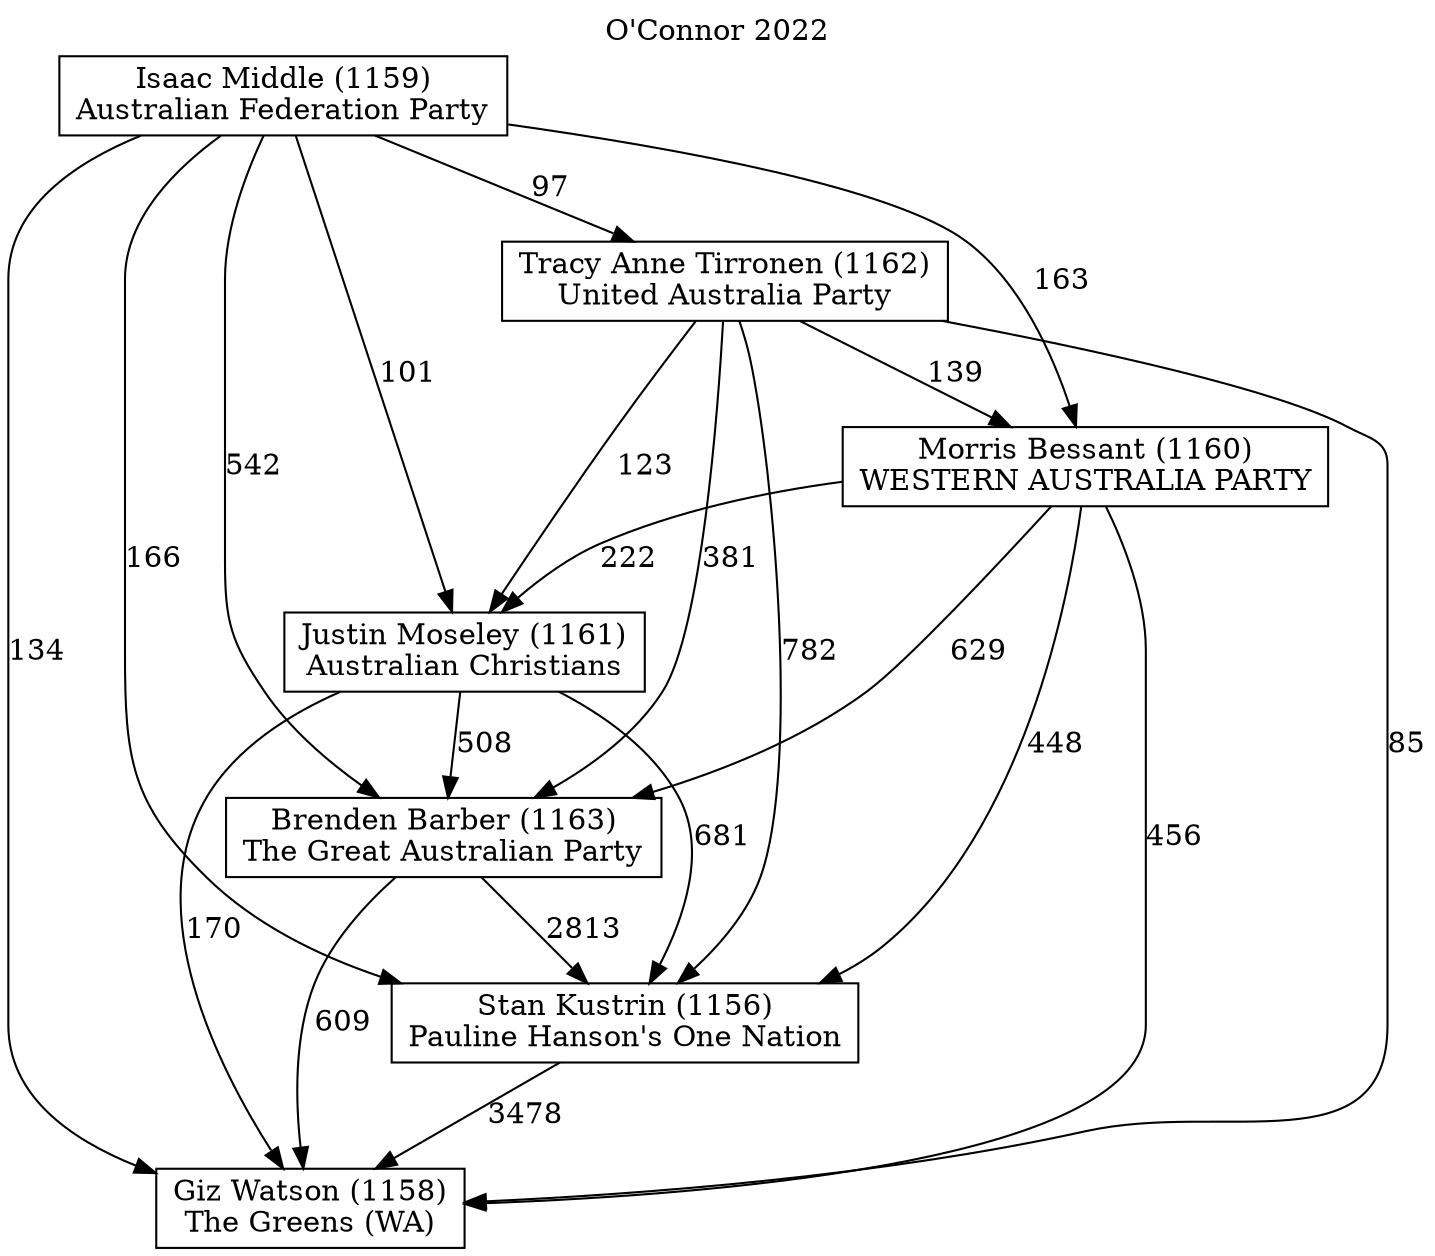 // House preference flow
digraph "Giz Watson (1158)_O'Connor_2022" {
	graph [label="O'Connor 2022" labelloc=t]
	node [shape=box]
	"Giz Watson (1158)" [label="Giz Watson (1158)
The Greens (WA)"]
	"Stan Kustrin (1156)" [label="Stan Kustrin (1156)
Pauline Hanson's One Nation"]
	"Brenden Barber (1163)" [label="Brenden Barber (1163)
The Great Australian Party"]
	"Justin Moseley (1161)" [label="Justin Moseley (1161)
Australian Christians"]
	"Morris Bessant (1160)" [label="Morris Bessant (1160)
WESTERN AUSTRALIA PARTY"]
	"Tracy Anne Tirronen (1162)" [label="Tracy Anne Tirronen (1162)
United Australia Party"]
	"Isaac Middle (1159)" [label="Isaac Middle (1159)
Australian Federation Party"]
	"Giz Watson (1158)" [label="Giz Watson (1158)
The Greens (WA)"]
	"Brenden Barber (1163)" [label="Brenden Barber (1163)
The Great Australian Party"]
	"Justin Moseley (1161)" [label="Justin Moseley (1161)
Australian Christians"]
	"Morris Bessant (1160)" [label="Morris Bessant (1160)
WESTERN AUSTRALIA PARTY"]
	"Tracy Anne Tirronen (1162)" [label="Tracy Anne Tirronen (1162)
United Australia Party"]
	"Isaac Middle (1159)" [label="Isaac Middle (1159)
Australian Federation Party"]
	"Giz Watson (1158)" [label="Giz Watson (1158)
The Greens (WA)"]
	"Justin Moseley (1161)" [label="Justin Moseley (1161)
Australian Christians"]
	"Morris Bessant (1160)" [label="Morris Bessant (1160)
WESTERN AUSTRALIA PARTY"]
	"Tracy Anne Tirronen (1162)" [label="Tracy Anne Tirronen (1162)
United Australia Party"]
	"Isaac Middle (1159)" [label="Isaac Middle (1159)
Australian Federation Party"]
	"Giz Watson (1158)" [label="Giz Watson (1158)
The Greens (WA)"]
	"Morris Bessant (1160)" [label="Morris Bessant (1160)
WESTERN AUSTRALIA PARTY"]
	"Tracy Anne Tirronen (1162)" [label="Tracy Anne Tirronen (1162)
United Australia Party"]
	"Isaac Middle (1159)" [label="Isaac Middle (1159)
Australian Federation Party"]
	"Giz Watson (1158)" [label="Giz Watson (1158)
The Greens (WA)"]
	"Tracy Anne Tirronen (1162)" [label="Tracy Anne Tirronen (1162)
United Australia Party"]
	"Isaac Middle (1159)" [label="Isaac Middle (1159)
Australian Federation Party"]
	"Giz Watson (1158)" [label="Giz Watson (1158)
The Greens (WA)"]
	"Isaac Middle (1159)" [label="Isaac Middle (1159)
Australian Federation Party"]
	"Isaac Middle (1159)" [label="Isaac Middle (1159)
Australian Federation Party"]
	"Tracy Anne Tirronen (1162)" [label="Tracy Anne Tirronen (1162)
United Australia Party"]
	"Isaac Middle (1159)" [label="Isaac Middle (1159)
Australian Federation Party"]
	"Isaac Middle (1159)" [label="Isaac Middle (1159)
Australian Federation Party"]
	"Morris Bessant (1160)" [label="Morris Bessant (1160)
WESTERN AUSTRALIA PARTY"]
	"Tracy Anne Tirronen (1162)" [label="Tracy Anne Tirronen (1162)
United Australia Party"]
	"Isaac Middle (1159)" [label="Isaac Middle (1159)
Australian Federation Party"]
	"Morris Bessant (1160)" [label="Morris Bessant (1160)
WESTERN AUSTRALIA PARTY"]
	"Isaac Middle (1159)" [label="Isaac Middle (1159)
Australian Federation Party"]
	"Isaac Middle (1159)" [label="Isaac Middle (1159)
Australian Federation Party"]
	"Tracy Anne Tirronen (1162)" [label="Tracy Anne Tirronen (1162)
United Australia Party"]
	"Isaac Middle (1159)" [label="Isaac Middle (1159)
Australian Federation Party"]
	"Isaac Middle (1159)" [label="Isaac Middle (1159)
Australian Federation Party"]
	"Justin Moseley (1161)" [label="Justin Moseley (1161)
Australian Christians"]
	"Morris Bessant (1160)" [label="Morris Bessant (1160)
WESTERN AUSTRALIA PARTY"]
	"Tracy Anne Tirronen (1162)" [label="Tracy Anne Tirronen (1162)
United Australia Party"]
	"Isaac Middle (1159)" [label="Isaac Middle (1159)
Australian Federation Party"]
	"Justin Moseley (1161)" [label="Justin Moseley (1161)
Australian Christians"]
	"Tracy Anne Tirronen (1162)" [label="Tracy Anne Tirronen (1162)
United Australia Party"]
	"Isaac Middle (1159)" [label="Isaac Middle (1159)
Australian Federation Party"]
	"Justin Moseley (1161)" [label="Justin Moseley (1161)
Australian Christians"]
	"Isaac Middle (1159)" [label="Isaac Middle (1159)
Australian Federation Party"]
	"Isaac Middle (1159)" [label="Isaac Middle (1159)
Australian Federation Party"]
	"Tracy Anne Tirronen (1162)" [label="Tracy Anne Tirronen (1162)
United Australia Party"]
	"Isaac Middle (1159)" [label="Isaac Middle (1159)
Australian Federation Party"]
	"Isaac Middle (1159)" [label="Isaac Middle (1159)
Australian Federation Party"]
	"Morris Bessant (1160)" [label="Morris Bessant (1160)
WESTERN AUSTRALIA PARTY"]
	"Tracy Anne Tirronen (1162)" [label="Tracy Anne Tirronen (1162)
United Australia Party"]
	"Isaac Middle (1159)" [label="Isaac Middle (1159)
Australian Federation Party"]
	"Morris Bessant (1160)" [label="Morris Bessant (1160)
WESTERN AUSTRALIA PARTY"]
	"Isaac Middle (1159)" [label="Isaac Middle (1159)
Australian Federation Party"]
	"Isaac Middle (1159)" [label="Isaac Middle (1159)
Australian Federation Party"]
	"Tracy Anne Tirronen (1162)" [label="Tracy Anne Tirronen (1162)
United Australia Party"]
	"Isaac Middle (1159)" [label="Isaac Middle (1159)
Australian Federation Party"]
	"Isaac Middle (1159)" [label="Isaac Middle (1159)
Australian Federation Party"]
	"Brenden Barber (1163)" [label="Brenden Barber (1163)
The Great Australian Party"]
	"Justin Moseley (1161)" [label="Justin Moseley (1161)
Australian Christians"]
	"Morris Bessant (1160)" [label="Morris Bessant (1160)
WESTERN AUSTRALIA PARTY"]
	"Tracy Anne Tirronen (1162)" [label="Tracy Anne Tirronen (1162)
United Australia Party"]
	"Isaac Middle (1159)" [label="Isaac Middle (1159)
Australian Federation Party"]
	"Brenden Barber (1163)" [label="Brenden Barber (1163)
The Great Australian Party"]
	"Morris Bessant (1160)" [label="Morris Bessant (1160)
WESTERN AUSTRALIA PARTY"]
	"Tracy Anne Tirronen (1162)" [label="Tracy Anne Tirronen (1162)
United Australia Party"]
	"Isaac Middle (1159)" [label="Isaac Middle (1159)
Australian Federation Party"]
	"Brenden Barber (1163)" [label="Brenden Barber (1163)
The Great Australian Party"]
	"Tracy Anne Tirronen (1162)" [label="Tracy Anne Tirronen (1162)
United Australia Party"]
	"Isaac Middle (1159)" [label="Isaac Middle (1159)
Australian Federation Party"]
	"Brenden Barber (1163)" [label="Brenden Barber (1163)
The Great Australian Party"]
	"Isaac Middle (1159)" [label="Isaac Middle (1159)
Australian Federation Party"]
	"Isaac Middle (1159)" [label="Isaac Middle (1159)
Australian Federation Party"]
	"Tracy Anne Tirronen (1162)" [label="Tracy Anne Tirronen (1162)
United Australia Party"]
	"Isaac Middle (1159)" [label="Isaac Middle (1159)
Australian Federation Party"]
	"Isaac Middle (1159)" [label="Isaac Middle (1159)
Australian Federation Party"]
	"Morris Bessant (1160)" [label="Morris Bessant (1160)
WESTERN AUSTRALIA PARTY"]
	"Tracy Anne Tirronen (1162)" [label="Tracy Anne Tirronen (1162)
United Australia Party"]
	"Isaac Middle (1159)" [label="Isaac Middle (1159)
Australian Federation Party"]
	"Morris Bessant (1160)" [label="Morris Bessant (1160)
WESTERN AUSTRALIA PARTY"]
	"Isaac Middle (1159)" [label="Isaac Middle (1159)
Australian Federation Party"]
	"Isaac Middle (1159)" [label="Isaac Middle (1159)
Australian Federation Party"]
	"Tracy Anne Tirronen (1162)" [label="Tracy Anne Tirronen (1162)
United Australia Party"]
	"Isaac Middle (1159)" [label="Isaac Middle (1159)
Australian Federation Party"]
	"Isaac Middle (1159)" [label="Isaac Middle (1159)
Australian Federation Party"]
	"Justin Moseley (1161)" [label="Justin Moseley (1161)
Australian Christians"]
	"Morris Bessant (1160)" [label="Morris Bessant (1160)
WESTERN AUSTRALIA PARTY"]
	"Tracy Anne Tirronen (1162)" [label="Tracy Anne Tirronen (1162)
United Australia Party"]
	"Isaac Middle (1159)" [label="Isaac Middle (1159)
Australian Federation Party"]
	"Justin Moseley (1161)" [label="Justin Moseley (1161)
Australian Christians"]
	"Tracy Anne Tirronen (1162)" [label="Tracy Anne Tirronen (1162)
United Australia Party"]
	"Isaac Middle (1159)" [label="Isaac Middle (1159)
Australian Federation Party"]
	"Justin Moseley (1161)" [label="Justin Moseley (1161)
Australian Christians"]
	"Isaac Middle (1159)" [label="Isaac Middle (1159)
Australian Federation Party"]
	"Isaac Middle (1159)" [label="Isaac Middle (1159)
Australian Federation Party"]
	"Tracy Anne Tirronen (1162)" [label="Tracy Anne Tirronen (1162)
United Australia Party"]
	"Isaac Middle (1159)" [label="Isaac Middle (1159)
Australian Federation Party"]
	"Isaac Middle (1159)" [label="Isaac Middle (1159)
Australian Federation Party"]
	"Morris Bessant (1160)" [label="Morris Bessant (1160)
WESTERN AUSTRALIA PARTY"]
	"Tracy Anne Tirronen (1162)" [label="Tracy Anne Tirronen (1162)
United Australia Party"]
	"Isaac Middle (1159)" [label="Isaac Middle (1159)
Australian Federation Party"]
	"Morris Bessant (1160)" [label="Morris Bessant (1160)
WESTERN AUSTRALIA PARTY"]
	"Isaac Middle (1159)" [label="Isaac Middle (1159)
Australian Federation Party"]
	"Isaac Middle (1159)" [label="Isaac Middle (1159)
Australian Federation Party"]
	"Tracy Anne Tirronen (1162)" [label="Tracy Anne Tirronen (1162)
United Australia Party"]
	"Isaac Middle (1159)" [label="Isaac Middle (1159)
Australian Federation Party"]
	"Isaac Middle (1159)" [label="Isaac Middle (1159)
Australian Federation Party"]
	"Stan Kustrin (1156)" [label="Stan Kustrin (1156)
Pauline Hanson's One Nation"]
	"Brenden Barber (1163)" [label="Brenden Barber (1163)
The Great Australian Party"]
	"Justin Moseley (1161)" [label="Justin Moseley (1161)
Australian Christians"]
	"Morris Bessant (1160)" [label="Morris Bessant (1160)
WESTERN AUSTRALIA PARTY"]
	"Tracy Anne Tirronen (1162)" [label="Tracy Anne Tirronen (1162)
United Australia Party"]
	"Isaac Middle (1159)" [label="Isaac Middle (1159)
Australian Federation Party"]
	"Stan Kustrin (1156)" [label="Stan Kustrin (1156)
Pauline Hanson's One Nation"]
	"Justin Moseley (1161)" [label="Justin Moseley (1161)
Australian Christians"]
	"Morris Bessant (1160)" [label="Morris Bessant (1160)
WESTERN AUSTRALIA PARTY"]
	"Tracy Anne Tirronen (1162)" [label="Tracy Anne Tirronen (1162)
United Australia Party"]
	"Isaac Middle (1159)" [label="Isaac Middle (1159)
Australian Federation Party"]
	"Stan Kustrin (1156)" [label="Stan Kustrin (1156)
Pauline Hanson's One Nation"]
	"Morris Bessant (1160)" [label="Morris Bessant (1160)
WESTERN AUSTRALIA PARTY"]
	"Tracy Anne Tirronen (1162)" [label="Tracy Anne Tirronen (1162)
United Australia Party"]
	"Isaac Middle (1159)" [label="Isaac Middle (1159)
Australian Federation Party"]
	"Stan Kustrin (1156)" [label="Stan Kustrin (1156)
Pauline Hanson's One Nation"]
	"Tracy Anne Tirronen (1162)" [label="Tracy Anne Tirronen (1162)
United Australia Party"]
	"Isaac Middle (1159)" [label="Isaac Middle (1159)
Australian Federation Party"]
	"Stan Kustrin (1156)" [label="Stan Kustrin (1156)
Pauline Hanson's One Nation"]
	"Isaac Middle (1159)" [label="Isaac Middle (1159)
Australian Federation Party"]
	"Isaac Middle (1159)" [label="Isaac Middle (1159)
Australian Federation Party"]
	"Tracy Anne Tirronen (1162)" [label="Tracy Anne Tirronen (1162)
United Australia Party"]
	"Isaac Middle (1159)" [label="Isaac Middle (1159)
Australian Federation Party"]
	"Isaac Middle (1159)" [label="Isaac Middle (1159)
Australian Federation Party"]
	"Morris Bessant (1160)" [label="Morris Bessant (1160)
WESTERN AUSTRALIA PARTY"]
	"Tracy Anne Tirronen (1162)" [label="Tracy Anne Tirronen (1162)
United Australia Party"]
	"Isaac Middle (1159)" [label="Isaac Middle (1159)
Australian Federation Party"]
	"Morris Bessant (1160)" [label="Morris Bessant (1160)
WESTERN AUSTRALIA PARTY"]
	"Isaac Middle (1159)" [label="Isaac Middle (1159)
Australian Federation Party"]
	"Isaac Middle (1159)" [label="Isaac Middle (1159)
Australian Federation Party"]
	"Tracy Anne Tirronen (1162)" [label="Tracy Anne Tirronen (1162)
United Australia Party"]
	"Isaac Middle (1159)" [label="Isaac Middle (1159)
Australian Federation Party"]
	"Isaac Middle (1159)" [label="Isaac Middle (1159)
Australian Federation Party"]
	"Justin Moseley (1161)" [label="Justin Moseley (1161)
Australian Christians"]
	"Morris Bessant (1160)" [label="Morris Bessant (1160)
WESTERN AUSTRALIA PARTY"]
	"Tracy Anne Tirronen (1162)" [label="Tracy Anne Tirronen (1162)
United Australia Party"]
	"Isaac Middle (1159)" [label="Isaac Middle (1159)
Australian Federation Party"]
	"Justin Moseley (1161)" [label="Justin Moseley (1161)
Australian Christians"]
	"Tracy Anne Tirronen (1162)" [label="Tracy Anne Tirronen (1162)
United Australia Party"]
	"Isaac Middle (1159)" [label="Isaac Middle (1159)
Australian Federation Party"]
	"Justin Moseley (1161)" [label="Justin Moseley (1161)
Australian Christians"]
	"Isaac Middle (1159)" [label="Isaac Middle (1159)
Australian Federation Party"]
	"Isaac Middle (1159)" [label="Isaac Middle (1159)
Australian Federation Party"]
	"Tracy Anne Tirronen (1162)" [label="Tracy Anne Tirronen (1162)
United Australia Party"]
	"Isaac Middle (1159)" [label="Isaac Middle (1159)
Australian Federation Party"]
	"Isaac Middle (1159)" [label="Isaac Middle (1159)
Australian Federation Party"]
	"Morris Bessant (1160)" [label="Morris Bessant (1160)
WESTERN AUSTRALIA PARTY"]
	"Tracy Anne Tirronen (1162)" [label="Tracy Anne Tirronen (1162)
United Australia Party"]
	"Isaac Middle (1159)" [label="Isaac Middle (1159)
Australian Federation Party"]
	"Morris Bessant (1160)" [label="Morris Bessant (1160)
WESTERN AUSTRALIA PARTY"]
	"Isaac Middle (1159)" [label="Isaac Middle (1159)
Australian Federation Party"]
	"Isaac Middle (1159)" [label="Isaac Middle (1159)
Australian Federation Party"]
	"Tracy Anne Tirronen (1162)" [label="Tracy Anne Tirronen (1162)
United Australia Party"]
	"Isaac Middle (1159)" [label="Isaac Middle (1159)
Australian Federation Party"]
	"Isaac Middle (1159)" [label="Isaac Middle (1159)
Australian Federation Party"]
	"Brenden Barber (1163)" [label="Brenden Barber (1163)
The Great Australian Party"]
	"Justin Moseley (1161)" [label="Justin Moseley (1161)
Australian Christians"]
	"Morris Bessant (1160)" [label="Morris Bessant (1160)
WESTERN AUSTRALIA PARTY"]
	"Tracy Anne Tirronen (1162)" [label="Tracy Anne Tirronen (1162)
United Australia Party"]
	"Isaac Middle (1159)" [label="Isaac Middle (1159)
Australian Federation Party"]
	"Brenden Barber (1163)" [label="Brenden Barber (1163)
The Great Australian Party"]
	"Morris Bessant (1160)" [label="Morris Bessant (1160)
WESTERN AUSTRALIA PARTY"]
	"Tracy Anne Tirronen (1162)" [label="Tracy Anne Tirronen (1162)
United Australia Party"]
	"Isaac Middle (1159)" [label="Isaac Middle (1159)
Australian Federation Party"]
	"Brenden Barber (1163)" [label="Brenden Barber (1163)
The Great Australian Party"]
	"Tracy Anne Tirronen (1162)" [label="Tracy Anne Tirronen (1162)
United Australia Party"]
	"Isaac Middle (1159)" [label="Isaac Middle (1159)
Australian Federation Party"]
	"Brenden Barber (1163)" [label="Brenden Barber (1163)
The Great Australian Party"]
	"Isaac Middle (1159)" [label="Isaac Middle (1159)
Australian Federation Party"]
	"Isaac Middle (1159)" [label="Isaac Middle (1159)
Australian Federation Party"]
	"Tracy Anne Tirronen (1162)" [label="Tracy Anne Tirronen (1162)
United Australia Party"]
	"Isaac Middle (1159)" [label="Isaac Middle (1159)
Australian Federation Party"]
	"Isaac Middle (1159)" [label="Isaac Middle (1159)
Australian Federation Party"]
	"Morris Bessant (1160)" [label="Morris Bessant (1160)
WESTERN AUSTRALIA PARTY"]
	"Tracy Anne Tirronen (1162)" [label="Tracy Anne Tirronen (1162)
United Australia Party"]
	"Isaac Middle (1159)" [label="Isaac Middle (1159)
Australian Federation Party"]
	"Morris Bessant (1160)" [label="Morris Bessant (1160)
WESTERN AUSTRALIA PARTY"]
	"Isaac Middle (1159)" [label="Isaac Middle (1159)
Australian Federation Party"]
	"Isaac Middle (1159)" [label="Isaac Middle (1159)
Australian Federation Party"]
	"Tracy Anne Tirronen (1162)" [label="Tracy Anne Tirronen (1162)
United Australia Party"]
	"Isaac Middle (1159)" [label="Isaac Middle (1159)
Australian Federation Party"]
	"Isaac Middle (1159)" [label="Isaac Middle (1159)
Australian Federation Party"]
	"Justin Moseley (1161)" [label="Justin Moseley (1161)
Australian Christians"]
	"Morris Bessant (1160)" [label="Morris Bessant (1160)
WESTERN AUSTRALIA PARTY"]
	"Tracy Anne Tirronen (1162)" [label="Tracy Anne Tirronen (1162)
United Australia Party"]
	"Isaac Middle (1159)" [label="Isaac Middle (1159)
Australian Federation Party"]
	"Justin Moseley (1161)" [label="Justin Moseley (1161)
Australian Christians"]
	"Tracy Anne Tirronen (1162)" [label="Tracy Anne Tirronen (1162)
United Australia Party"]
	"Isaac Middle (1159)" [label="Isaac Middle (1159)
Australian Federation Party"]
	"Justin Moseley (1161)" [label="Justin Moseley (1161)
Australian Christians"]
	"Isaac Middle (1159)" [label="Isaac Middle (1159)
Australian Federation Party"]
	"Isaac Middle (1159)" [label="Isaac Middle (1159)
Australian Federation Party"]
	"Tracy Anne Tirronen (1162)" [label="Tracy Anne Tirronen (1162)
United Australia Party"]
	"Isaac Middle (1159)" [label="Isaac Middle (1159)
Australian Federation Party"]
	"Isaac Middle (1159)" [label="Isaac Middle (1159)
Australian Federation Party"]
	"Morris Bessant (1160)" [label="Morris Bessant (1160)
WESTERN AUSTRALIA PARTY"]
	"Tracy Anne Tirronen (1162)" [label="Tracy Anne Tirronen (1162)
United Australia Party"]
	"Isaac Middle (1159)" [label="Isaac Middle (1159)
Australian Federation Party"]
	"Morris Bessant (1160)" [label="Morris Bessant (1160)
WESTERN AUSTRALIA PARTY"]
	"Isaac Middle (1159)" [label="Isaac Middle (1159)
Australian Federation Party"]
	"Isaac Middle (1159)" [label="Isaac Middle (1159)
Australian Federation Party"]
	"Tracy Anne Tirronen (1162)" [label="Tracy Anne Tirronen (1162)
United Australia Party"]
	"Isaac Middle (1159)" [label="Isaac Middle (1159)
Australian Federation Party"]
	"Isaac Middle (1159)" [label="Isaac Middle (1159)
Australian Federation Party"]
	"Stan Kustrin (1156)" -> "Giz Watson (1158)" [label=3478]
	"Brenden Barber (1163)" -> "Stan Kustrin (1156)" [label=2813]
	"Justin Moseley (1161)" -> "Brenden Barber (1163)" [label=508]
	"Morris Bessant (1160)" -> "Justin Moseley (1161)" [label=222]
	"Tracy Anne Tirronen (1162)" -> "Morris Bessant (1160)" [label=139]
	"Isaac Middle (1159)" -> "Tracy Anne Tirronen (1162)" [label=97]
	"Brenden Barber (1163)" -> "Giz Watson (1158)" [label=609]
	"Justin Moseley (1161)" -> "Giz Watson (1158)" [label=170]
	"Morris Bessant (1160)" -> "Giz Watson (1158)" [label=456]
	"Tracy Anne Tirronen (1162)" -> "Giz Watson (1158)" [label=85]
	"Isaac Middle (1159)" -> "Giz Watson (1158)" [label=134]
	"Isaac Middle (1159)" -> "Morris Bessant (1160)" [label=163]
	"Tracy Anne Tirronen (1162)" -> "Justin Moseley (1161)" [label=123]
	"Isaac Middle (1159)" -> "Justin Moseley (1161)" [label=101]
	"Morris Bessant (1160)" -> "Brenden Barber (1163)" [label=629]
	"Tracy Anne Tirronen (1162)" -> "Brenden Barber (1163)" [label=381]
	"Isaac Middle (1159)" -> "Brenden Barber (1163)" [label=542]
	"Justin Moseley (1161)" -> "Stan Kustrin (1156)" [label=681]
	"Morris Bessant (1160)" -> "Stan Kustrin (1156)" [label=448]
	"Tracy Anne Tirronen (1162)" -> "Stan Kustrin (1156)" [label=782]
	"Isaac Middle (1159)" -> "Stan Kustrin (1156)" [label=166]
}

